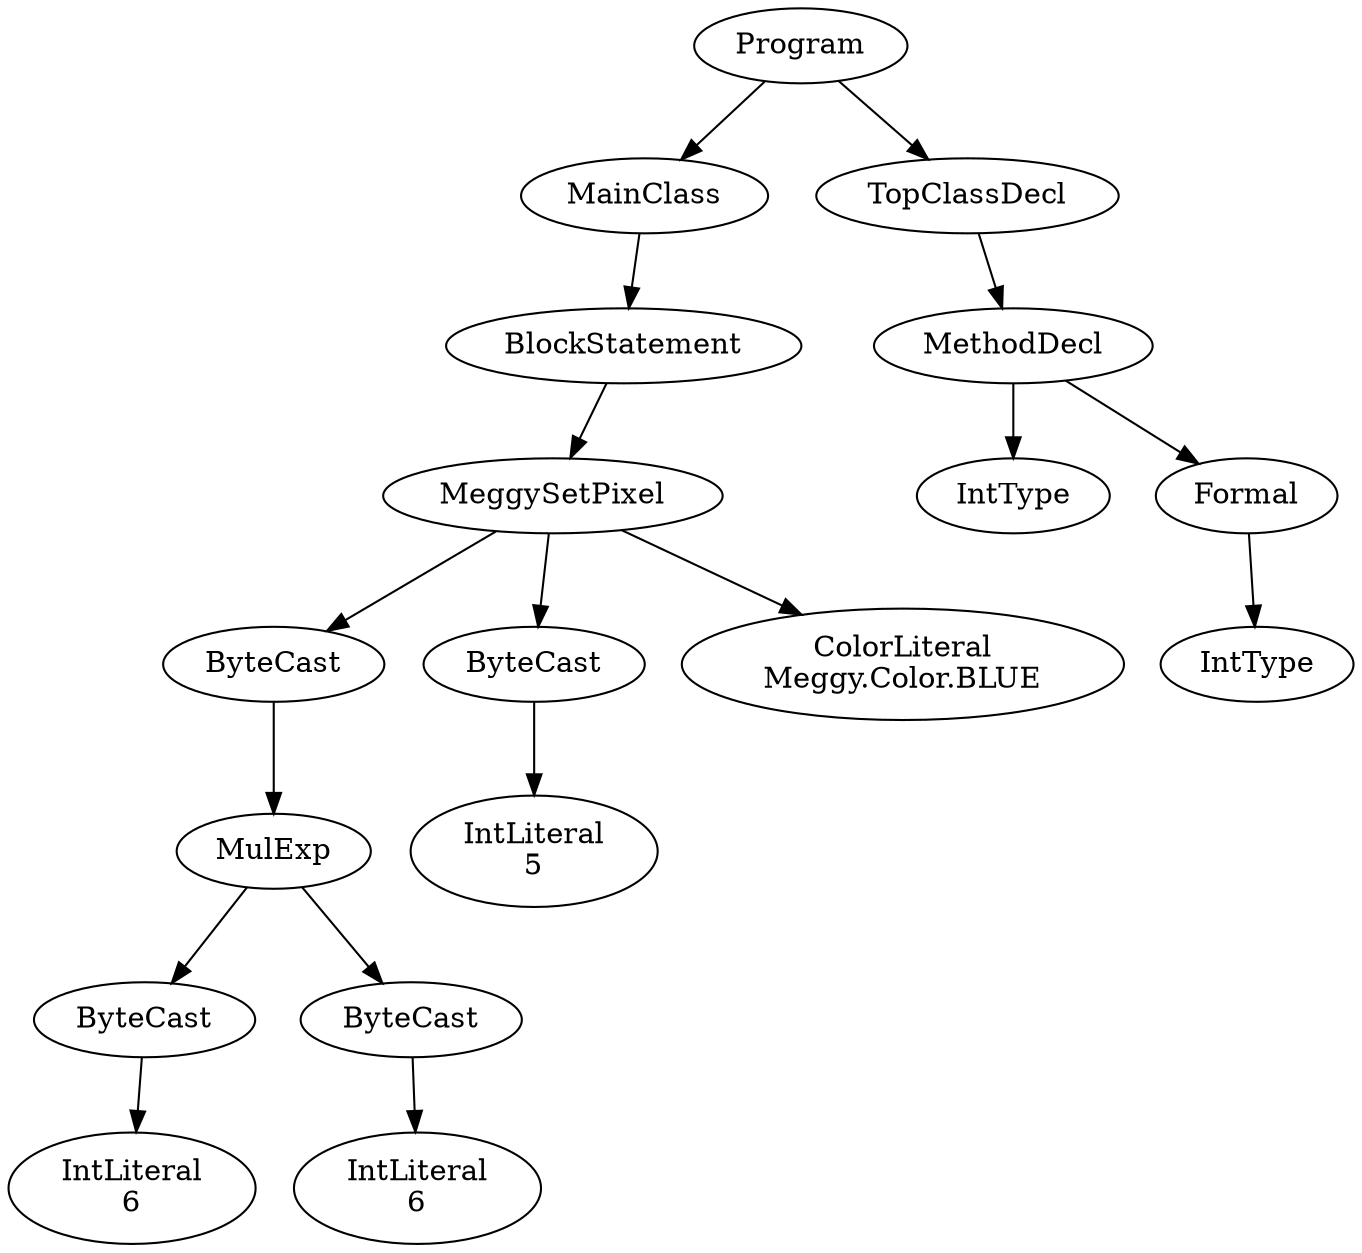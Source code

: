 digraph ASTGraph {
0 [ label="Program" ];
1 [ label="MainClass" ];
0 -> 1
2 [ label="BlockStatement" ];
1 -> 2
3 [ label="MeggySetPixel" ];
2 -> 3
4 [ label="ByteCast" ];
3 -> 4
5 [ label="MulExp" ];
4 -> 5
6 [ label="ByteCast" ];
5 -> 6
7 [ label="IntLiteral\n6" ];
6 -> 7
8 [ label="ByteCast" ];
5 -> 8
9 [ label="IntLiteral\n6" ];
8 -> 9
10 [ label="ByteCast" ];
3 -> 10
11 [ label="IntLiteral\n5" ];
10 -> 11
12 [ label="ColorLiteral\nMeggy.Color.BLUE" ];
3 -> 12
13 [ label="TopClassDecl" ];
0 -> 13
14 [ label="MethodDecl" ];
13 -> 14
15 [ label="IntType" ];
14 -> 15
16 [ label="Formal" ];
14 -> 16
17 [ label="IntType" ];
16 -> 17
}
